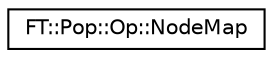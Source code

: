 digraph "Graphical Class Hierarchy"
{
 // LATEX_PDF_SIZE
  edge [fontname="Helvetica",fontsize="10",labelfontname="Helvetica",labelfontsize="10"];
  node [fontname="Helvetica",fontsize="10",shape=record];
  rankdir="LR";
  Node0 [label="FT::Pop::Op::NodeMap",height=0.2,width=0.4,color="black", fillcolor="white", style="filled",URL="$d3/dd9/structFT_1_1Pop_1_1Op_1_1NodeMap.html",tooltip=" "];
}
